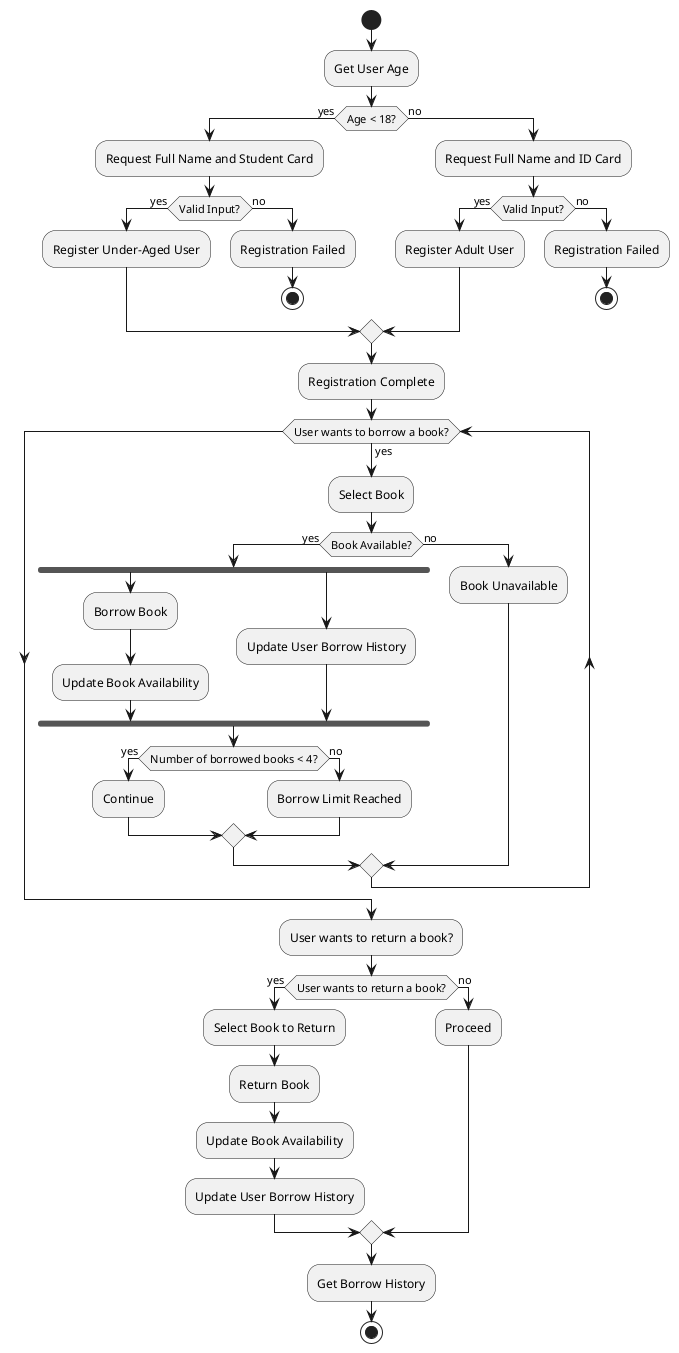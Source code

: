 @startuml
start

:Get User Age;
if (Age < 18?) then (yes)
    :Request Full Name and Student Card;
    if (Valid Input?) then (yes)
        :Register Under-Aged User;
    else (no)
        :Registration Failed;
        stop
    endif
else (no)
    :Request Full Name and ID Card;
    if (Valid Input?) then (yes)
        :Register Adult User;
    else (no)
        :Registration Failed;
        stop
    endif
endif

:Registration Complete;

while (User wants to borrow a book?) is (yes)
    :Select Book;
    if (Book Available?) then (yes)
        fork
            :Borrow Book;
            :Update Book Availability;
        fork again
            :Update User Borrow History;
        end fork
        if (Number of borrowed books < 4?) then (yes)
            :Continue;
        else (no)
            :Borrow Limit Reached;
        endif
    else (no)
        :Book Unavailable;
    endif
endwhile

:User wants to return a book?;
if (User wants to return a book?) then (yes)
    :Select Book to Return;
    :Return Book;
    :Update Book Availability;
    :Update User Borrow History;
else (no)
    :Proceed;
endif

:Get Borrow History;
stop
@enduml
